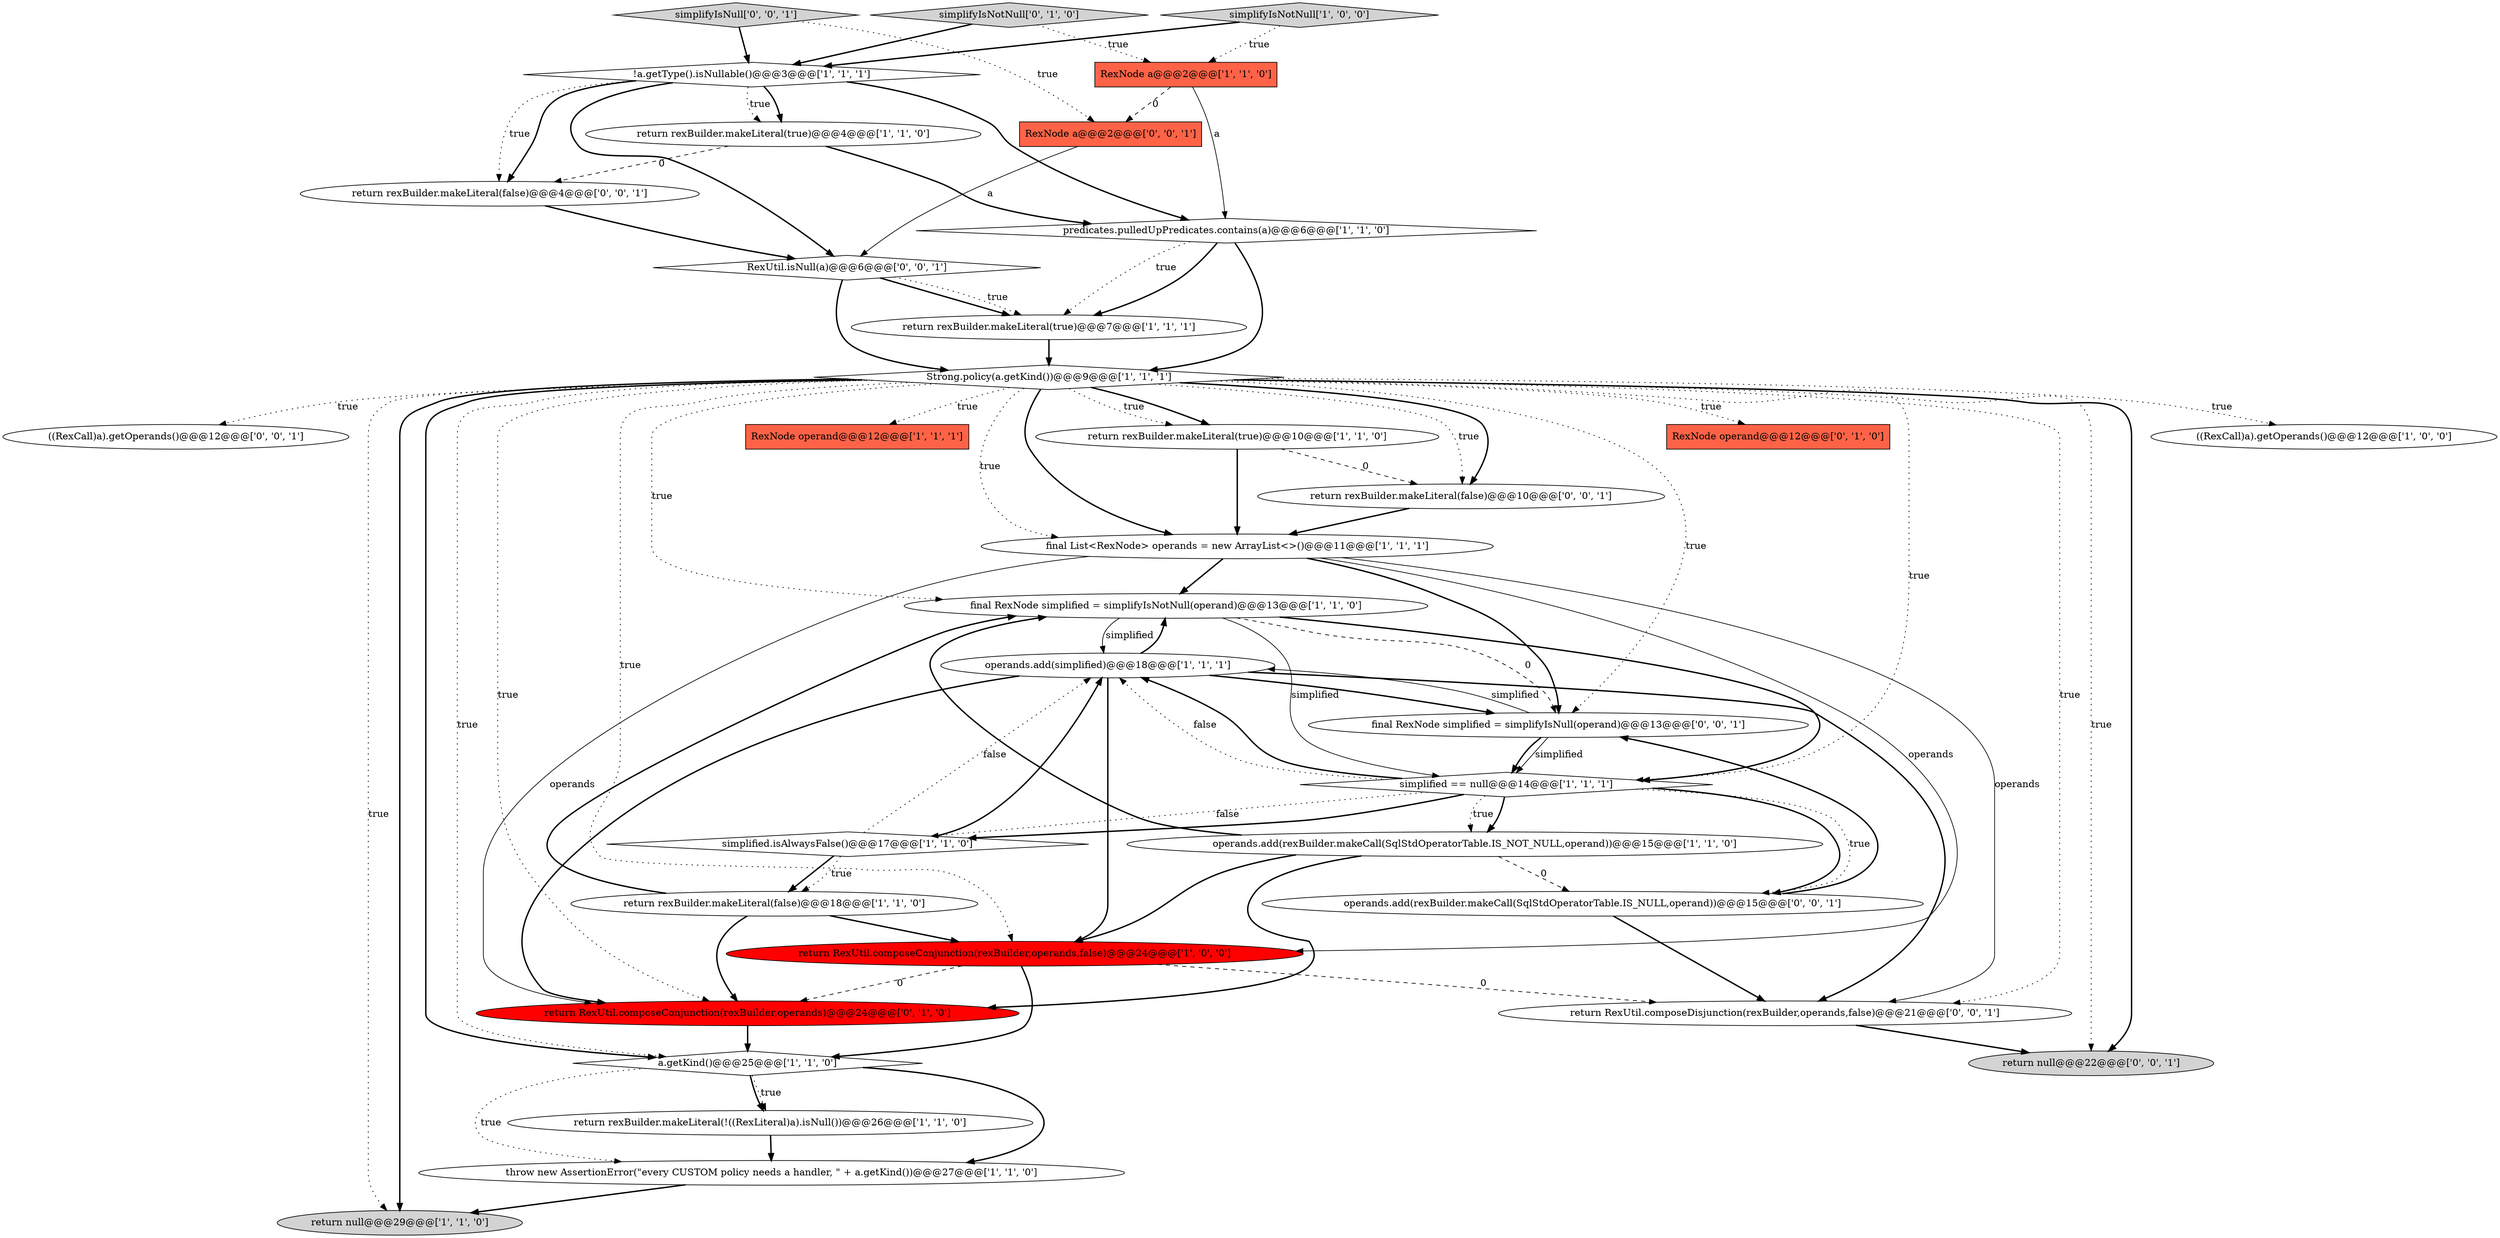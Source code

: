 digraph {
29 [style = filled, label = "((RexCall)a).getOperands()@@@12@@@['0', '0', '1']", fillcolor = white, shape = ellipse image = "AAA0AAABBB3BBB"];
21 [style = filled, label = "return null@@@29@@@['1', '1', '0']", fillcolor = lightgray, shape = ellipse image = "AAA0AAABBB1BBB"];
11 [style = filled, label = "return rexBuilder.makeLiteral(true)@@@10@@@['1', '1', '0']", fillcolor = white, shape = ellipse image = "AAA0AAABBB1BBB"];
25 [style = filled, label = "return rexBuilder.makeLiteral(false)@@@10@@@['0', '0', '1']", fillcolor = white, shape = ellipse image = "AAA0AAABBB3BBB"];
0 [style = filled, label = "Strong.policy(a.getKind())@@@9@@@['1', '1', '1']", fillcolor = white, shape = diamond image = "AAA0AAABBB1BBB"];
15 [style = filled, label = "final RexNode simplified = simplifyIsNotNull(operand)@@@13@@@['1', '1', '0']", fillcolor = white, shape = ellipse image = "AAA0AAABBB1BBB"];
1 [style = filled, label = "return RexUtil.composeConjunction(rexBuilder,operands,false)@@@24@@@['1', '0', '0']", fillcolor = red, shape = ellipse image = "AAA1AAABBB1BBB"];
16 [style = filled, label = "RexNode operand@@@12@@@['1', '1', '1']", fillcolor = tomato, shape = box image = "AAA0AAABBB1BBB"];
9 [style = filled, label = "a.getKind()@@@25@@@['1', '1', '0']", fillcolor = white, shape = diamond image = "AAA0AAABBB1BBB"];
33 [style = filled, label = "return rexBuilder.makeLiteral(false)@@@4@@@['0', '0', '1']", fillcolor = white, shape = ellipse image = "AAA0AAABBB3BBB"];
26 [style = filled, label = "return null@@@22@@@['0', '0', '1']", fillcolor = lightgray, shape = ellipse image = "AAA0AAABBB3BBB"];
22 [style = filled, label = "simplifyIsNotNull['0', '1', '0']", fillcolor = lightgray, shape = diamond image = "AAA0AAABBB2BBB"];
27 [style = filled, label = "RexUtil.isNull(a)@@@6@@@['0', '0', '1']", fillcolor = white, shape = diamond image = "AAA0AAABBB3BBB"];
13 [style = filled, label = "operands.add(simplified)@@@18@@@['1', '1', '1']", fillcolor = white, shape = ellipse image = "AAA0AAABBB1BBB"];
34 [style = filled, label = "RexNode a@@@2@@@['0', '0', '1']", fillcolor = tomato, shape = box image = "AAA0AAABBB3BBB"];
3 [style = filled, label = "simplified == null@@@14@@@['1', '1', '1']", fillcolor = white, shape = diamond image = "AAA0AAABBB1BBB"];
4 [style = filled, label = "!a.getType().isNullable()@@@3@@@['1', '1', '1']", fillcolor = white, shape = diamond image = "AAA0AAABBB1BBB"];
5 [style = filled, label = "RexNode a@@@2@@@['1', '1', '0']", fillcolor = tomato, shape = box image = "AAA0AAABBB1BBB"];
19 [style = filled, label = "simplified.isAlwaysFalse()@@@17@@@['1', '1', '0']", fillcolor = white, shape = diamond image = "AAA0AAABBB1BBB"];
23 [style = filled, label = "return RexUtil.composeConjunction(rexBuilder,operands)@@@24@@@['0', '1', '0']", fillcolor = red, shape = ellipse image = "AAA1AAABBB2BBB"];
24 [style = filled, label = "RexNode operand@@@12@@@['0', '1', '0']", fillcolor = tomato, shape = box image = "AAA0AAABBB2BBB"];
30 [style = filled, label = "operands.add(rexBuilder.makeCall(SqlStdOperatorTable.IS_NULL,operand))@@@15@@@['0', '0', '1']", fillcolor = white, shape = ellipse image = "AAA0AAABBB3BBB"];
31 [style = filled, label = "return RexUtil.composeDisjunction(rexBuilder,operands,false)@@@21@@@['0', '0', '1']", fillcolor = white, shape = ellipse image = "AAA0AAABBB3BBB"];
32 [style = filled, label = "final RexNode simplified = simplifyIsNull(operand)@@@13@@@['0', '0', '1']", fillcolor = white, shape = ellipse image = "AAA0AAABBB3BBB"];
8 [style = filled, label = "return rexBuilder.makeLiteral(true)@@@4@@@['1', '1', '0']", fillcolor = white, shape = ellipse image = "AAA0AAABBB1BBB"];
7 [style = filled, label = "final List<RexNode> operands = new ArrayList<>()@@@11@@@['1', '1', '1']", fillcolor = white, shape = ellipse image = "AAA0AAABBB1BBB"];
18 [style = filled, label = "return rexBuilder.makeLiteral(false)@@@18@@@['1', '1', '0']", fillcolor = white, shape = ellipse image = "AAA0AAABBB1BBB"];
17 [style = filled, label = "return rexBuilder.makeLiteral(true)@@@7@@@['1', '1', '1']", fillcolor = white, shape = ellipse image = "AAA0AAABBB1BBB"];
2 [style = filled, label = "simplifyIsNotNull['1', '0', '0']", fillcolor = lightgray, shape = diamond image = "AAA0AAABBB1BBB"];
12 [style = filled, label = "predicates.pulledUpPredicates.contains(a)@@@6@@@['1', '1', '0']", fillcolor = white, shape = diamond image = "AAA0AAABBB1BBB"];
28 [style = filled, label = "simplifyIsNull['0', '0', '1']", fillcolor = lightgray, shape = diamond image = "AAA0AAABBB3BBB"];
6 [style = filled, label = "throw new AssertionError(\"every CUSTOM policy needs a handler, \" + a.getKind())@@@27@@@['1', '1', '0']", fillcolor = white, shape = ellipse image = "AAA0AAABBB1BBB"];
10 [style = filled, label = "((RexCall)a).getOperands()@@@12@@@['1', '0', '0']", fillcolor = white, shape = ellipse image = "AAA0AAABBB1BBB"];
20 [style = filled, label = "operands.add(rexBuilder.makeCall(SqlStdOperatorTable.IS_NOT_NULL,operand))@@@15@@@['1', '1', '0']", fillcolor = white, shape = ellipse image = "AAA0AAABBB1BBB"];
14 [style = filled, label = "return rexBuilder.makeLiteral(!((RexLiteral)a).isNull())@@@26@@@['1', '1', '0']", fillcolor = white, shape = ellipse image = "AAA0AAABBB1BBB"];
7->32 [style = bold, label=""];
8->33 [style = dashed, label="0"];
15->3 [style = solid, label="simplified"];
0->25 [style = dotted, label="true"];
4->33 [style = dotted, label="true"];
13->1 [style = bold, label=""];
9->6 [style = bold, label=""];
0->31 [style = dotted, label="true"];
22->4 [style = bold, label=""];
32->13 [style = solid, label="simplified"];
0->21 [style = dotted, label="true"];
3->19 [style = bold, label=""];
0->25 [style = bold, label=""];
0->24 [style = dotted, label="true"];
27->17 [style = bold, label=""];
9->14 [style = bold, label=""];
4->8 [style = bold, label=""];
7->1 [style = solid, label="operands"];
0->3 [style = dotted, label="true"];
13->31 [style = bold, label=""];
32->3 [style = bold, label=""];
3->30 [style = bold, label=""];
0->11 [style = dotted, label="true"];
20->15 [style = bold, label=""];
0->7 [style = dotted, label="true"];
12->17 [style = dotted, label="true"];
19->18 [style = bold, label=""];
13->32 [style = bold, label=""];
34->27 [style = solid, label="a"];
27->0 [style = bold, label=""];
0->10 [style = dotted, label="true"];
1->31 [style = dashed, label="0"];
18->15 [style = bold, label=""];
3->30 [style = dotted, label="true"];
0->21 [style = bold, label=""];
25->7 [style = bold, label=""];
2->4 [style = bold, label=""];
33->27 [style = bold, label=""];
5->34 [style = dashed, label="0"];
0->7 [style = bold, label=""];
7->23 [style = solid, label="operands"];
19->13 [style = bold, label=""];
20->23 [style = bold, label=""];
18->1 [style = bold, label=""];
13->15 [style = bold, label=""];
0->26 [style = dotted, label="true"];
28->34 [style = dotted, label="true"];
14->6 [style = bold, label=""];
18->23 [style = bold, label=""];
6->21 [style = bold, label=""];
12->17 [style = bold, label=""];
19->18 [style = dotted, label="true"];
0->11 [style = bold, label=""];
15->32 [style = dashed, label="0"];
30->32 [style = bold, label=""];
20->1 [style = bold, label=""];
4->33 [style = bold, label=""];
15->3 [style = bold, label=""];
1->9 [style = bold, label=""];
7->31 [style = solid, label="operands"];
22->5 [style = dotted, label="true"];
31->26 [style = bold, label=""];
17->0 [style = bold, label=""];
30->31 [style = bold, label=""];
20->30 [style = dashed, label="0"];
11->25 [style = dashed, label="0"];
4->12 [style = bold, label=""];
7->15 [style = bold, label=""];
0->23 [style = dotted, label="true"];
0->16 [style = dotted, label="true"];
0->32 [style = dotted, label="true"];
27->17 [style = dotted, label="true"];
2->5 [style = dotted, label="true"];
0->9 [style = dotted, label="true"];
3->13 [style = dotted, label="false"];
1->23 [style = dashed, label="0"];
8->12 [style = bold, label=""];
32->3 [style = solid, label="simplified"];
0->1 [style = dotted, label="true"];
0->9 [style = bold, label=""];
0->26 [style = bold, label=""];
0->15 [style = dotted, label="true"];
15->13 [style = solid, label="simplified"];
4->8 [style = dotted, label="true"];
19->13 [style = dotted, label="false"];
9->6 [style = dotted, label="true"];
12->0 [style = bold, label=""];
9->14 [style = dotted, label="true"];
0->29 [style = dotted, label="true"];
3->20 [style = bold, label=""];
3->19 [style = dotted, label="false"];
4->27 [style = bold, label=""];
13->23 [style = bold, label=""];
3->13 [style = bold, label=""];
23->9 [style = bold, label=""];
11->7 [style = bold, label=""];
5->12 [style = solid, label="a"];
28->4 [style = bold, label=""];
3->20 [style = dotted, label="true"];
}

